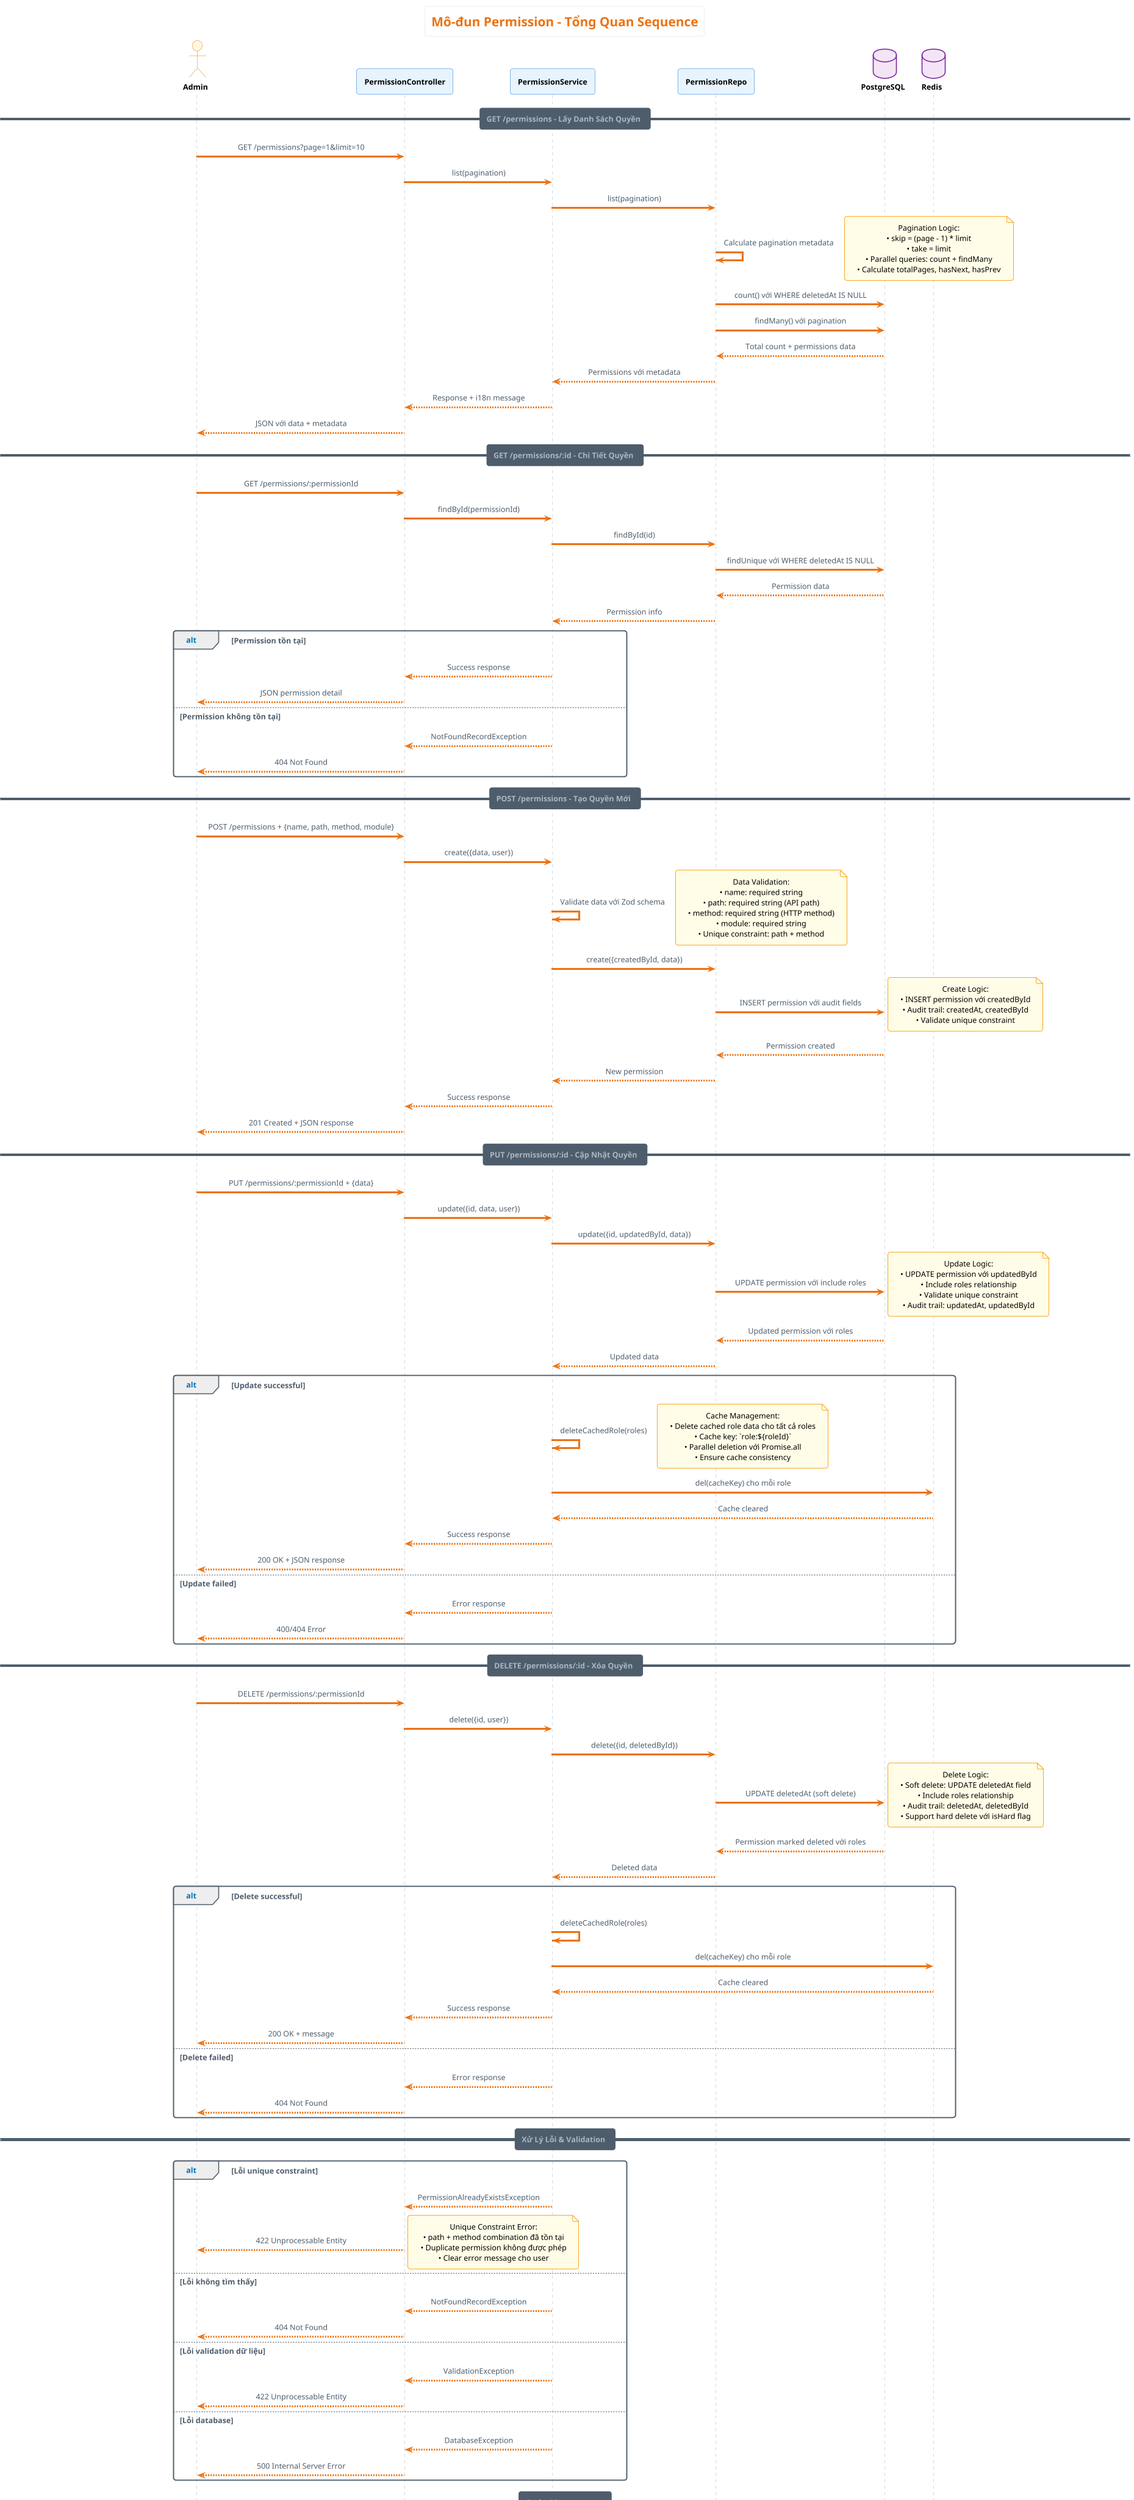 @startuml
!theme aws-orange
skinparam backgroundColor #FFFFFF
skinparam defaultTextAlignment center
skinparam participant {
    BackgroundColor #E8F4FD
    BorderColor #1976D2
    FontColor #000000
    FontStyle bold
}
skinparam actor {
    BackgroundColor #FFF8E1
    BorderColor #F57C00
    FontColor #000000
    FontStyle bold
}
skinparam database {
    BackgroundColor #F3E5F5
    BorderColor #7B1FA2
    FontColor #000000
    FontStyle bold
}
skinparam note {
    BackgroundColor #FFFDE7
    BorderColor #F9A825
    FontColor #000000
}

title Mô-đun Permission - Tổng Quan Sequence
note top : Hệ thống quản lý quyền với cache management và role relationships

actor "Admin" as Admin
participant PermissionController
participant PermissionService
participant PermissionRepo
database PostgreSQL
database Redis

== GET /permissions - Lấy Danh Sách Quyền ==
Admin -> PermissionController: GET /permissions?page=1&limit=10
PermissionController -> PermissionService: list(pagination)

PermissionService -> PermissionRepo: list(pagination)
PermissionRepo -> PermissionRepo: Calculate pagination metadata
note right
Pagination Logic:
• skip = (page - 1) * limit
• take = limit
• Parallel queries: count + findMany
• Calculate totalPages, hasNext, hasPrev
end note

PermissionRepo -> PostgreSQL: count() với WHERE deletedAt IS NULL
PermissionRepo -> PostgreSQL: findMany() với pagination
PostgreSQL --> PermissionRepo: Total count + permissions data
PermissionRepo --> PermissionService: Permissions với metadata
PermissionService --> PermissionController: Response + i18n message
PermissionController --> Admin: JSON với data + metadata

== GET /permissions/:id - Chi Tiết Quyền ==
Admin -> PermissionController: GET /permissions/:permissionId
PermissionController -> PermissionService: findById(permissionId)

PermissionService -> PermissionRepo: findById(id)
PermissionRepo -> PostgreSQL: findUnique với WHERE deletedAt IS NULL
PostgreSQL --> PermissionRepo: Permission data
PermissionRepo --> PermissionService: Permission info

alt Permission tồn tại
    PermissionService --> PermissionController: Success response
    PermissionController --> Admin: JSON permission detail
else Permission không tồn tại
    PermissionService --> PermissionController: NotFoundRecordException
    PermissionController --> Admin: 404 Not Found
end

== POST /permissions - Tạo Quyền Mới ==
Admin -> PermissionController: POST /permissions + {name, path, method, module}
PermissionController -> PermissionService: create({data, user})

PermissionService -> PermissionService: Validate data với Zod schema
note right
Data Validation:
• name: required string
• path: required string (API path)
• method: required string (HTTP method)
• module: required string
• Unique constraint: path + method
end note

PermissionService -> PermissionRepo: create({createdById, data})
PermissionRepo -> PostgreSQL: INSERT permission với audit fields
note right
Create Logic:
• INSERT permission với createdById
• Audit trail: createdAt, createdById
• Validate unique constraint
end note
PostgreSQL --> PermissionRepo: Permission created
PermissionRepo --> PermissionService: New permission
PermissionService --> PermissionController: Success response
PermissionController --> Admin: 201 Created + JSON response

== PUT /permissions/:id - Cập Nhật Quyền ==
Admin -> PermissionController: PUT /permissions/:permissionId + {data}
PermissionController -> PermissionService: update({id, data, user})

PermissionService -> PermissionRepo: update({id, updatedById, data})
PermissionRepo -> PostgreSQL: UPDATE permission với include roles
note right
Update Logic:
• UPDATE permission với updatedById
• Include roles relationship
• Validate unique constraint
• Audit trail: updatedAt, updatedById
end note
PostgreSQL --> PermissionRepo: Updated permission với roles
PermissionRepo --> PermissionService: Updated data

alt Update successful
    PermissionService -> PermissionService: deleteCachedRole(roles)
    note right
    Cache Management:
    • Delete cached role data cho tất cả roles
    • Cache key: `role:${roleId}`
    • Parallel deletion với Promise.all
    • Ensure cache consistency
    end note
    PermissionService -> Redis: del(cacheKey) cho mỗi role
    Redis --> PermissionService: Cache cleared
    PermissionService --> PermissionController: Success response
    PermissionController --> Admin: 200 OK + JSON response
else Update failed
    PermissionService --> PermissionController: Error response
    PermissionController --> Admin: 400/404 Error
end

== DELETE /permissions/:id - Xóa Quyền ==
Admin -> PermissionController: DELETE /permissions/:permissionId
PermissionController -> PermissionService: delete({id, user})

PermissionService -> PermissionRepo: delete({id, deletedById})
PermissionRepo -> PostgreSQL: UPDATE deletedAt (soft delete)
note right
Delete Logic:
• Soft delete: UPDATE deletedAt field
• Include roles relationship
• Audit trail: deletedAt, deletedById
• Support hard delete với isHard flag
end note
PostgreSQL --> PermissionRepo: Permission marked deleted với roles
PermissionRepo --> PermissionService: Deleted data

alt Delete successful
    PermissionService -> PermissionService: deleteCachedRole(roles)
    PermissionService -> Redis: del(cacheKey) cho mỗi role
    Redis --> PermissionService: Cache cleared
    PermissionService --> PermissionController: Success response
    PermissionController --> Admin: 200 OK + message
else Delete failed
    PermissionService --> PermissionController: Error response
    PermissionController --> Admin: 404 Not Found
end

== Xử Lý Lỗi & Validation ==
alt Lỗi unique constraint
    PermissionService --> PermissionController: PermissionAlreadyExistsException
    PermissionController --> Admin: 422 Unprocessable Entity
    note right
    Unique Constraint Error:
    • path + method combination đã tồn tại
    • Duplicate permission không được phép
    • Clear error message cho user
    end note

else Lỗi không tìm thấy
    PermissionService --> PermissionController: NotFoundRecordException
    PermissionController --> Admin: 404 Not Found

else Lỗi validation dữ liệu
    PermissionService --> PermissionController: ValidationException
    PermissionController --> Admin: 422 Unprocessable Entity

else Lỗi database
    PermissionService --> PermissionController: DatabaseException
    PermissionController --> Admin: 500 Internal Server Error
end

== Cache Management ==
alt Cache operations
    PermissionService -> Redis: del(cacheKey)
    note right
    Cache Operations:
    • Delete role cache khi permission thay đổi
    • Cache key format: `role:${roleId}`
    • Parallel deletion với Promise.all
    • Ensure data consistency
    end note
    Redis --> PermissionService: Cache operation result
end

== Trả Kết Quả ==
PermissionService -> PermissionService: Tạo thông báo đa ngôn ngữ (I18nService)
PermissionService --> PermissionController: Response + Message đã localize
PermissionController --> Admin: JSON Response với metadata đầy đủ

note bottom
**Đặc điểm chính của module Permission:**
• CRUD operations đầy đủ với audit trail
• Soft delete pattern với hard delete option
• Cache management cho role relationships
• Unique constraint validation (path + method)
• Pagination với metadata đầy đủ
• Multi-language support
• Comprehensive error handling
• Role relationship management
end note

@enduml
